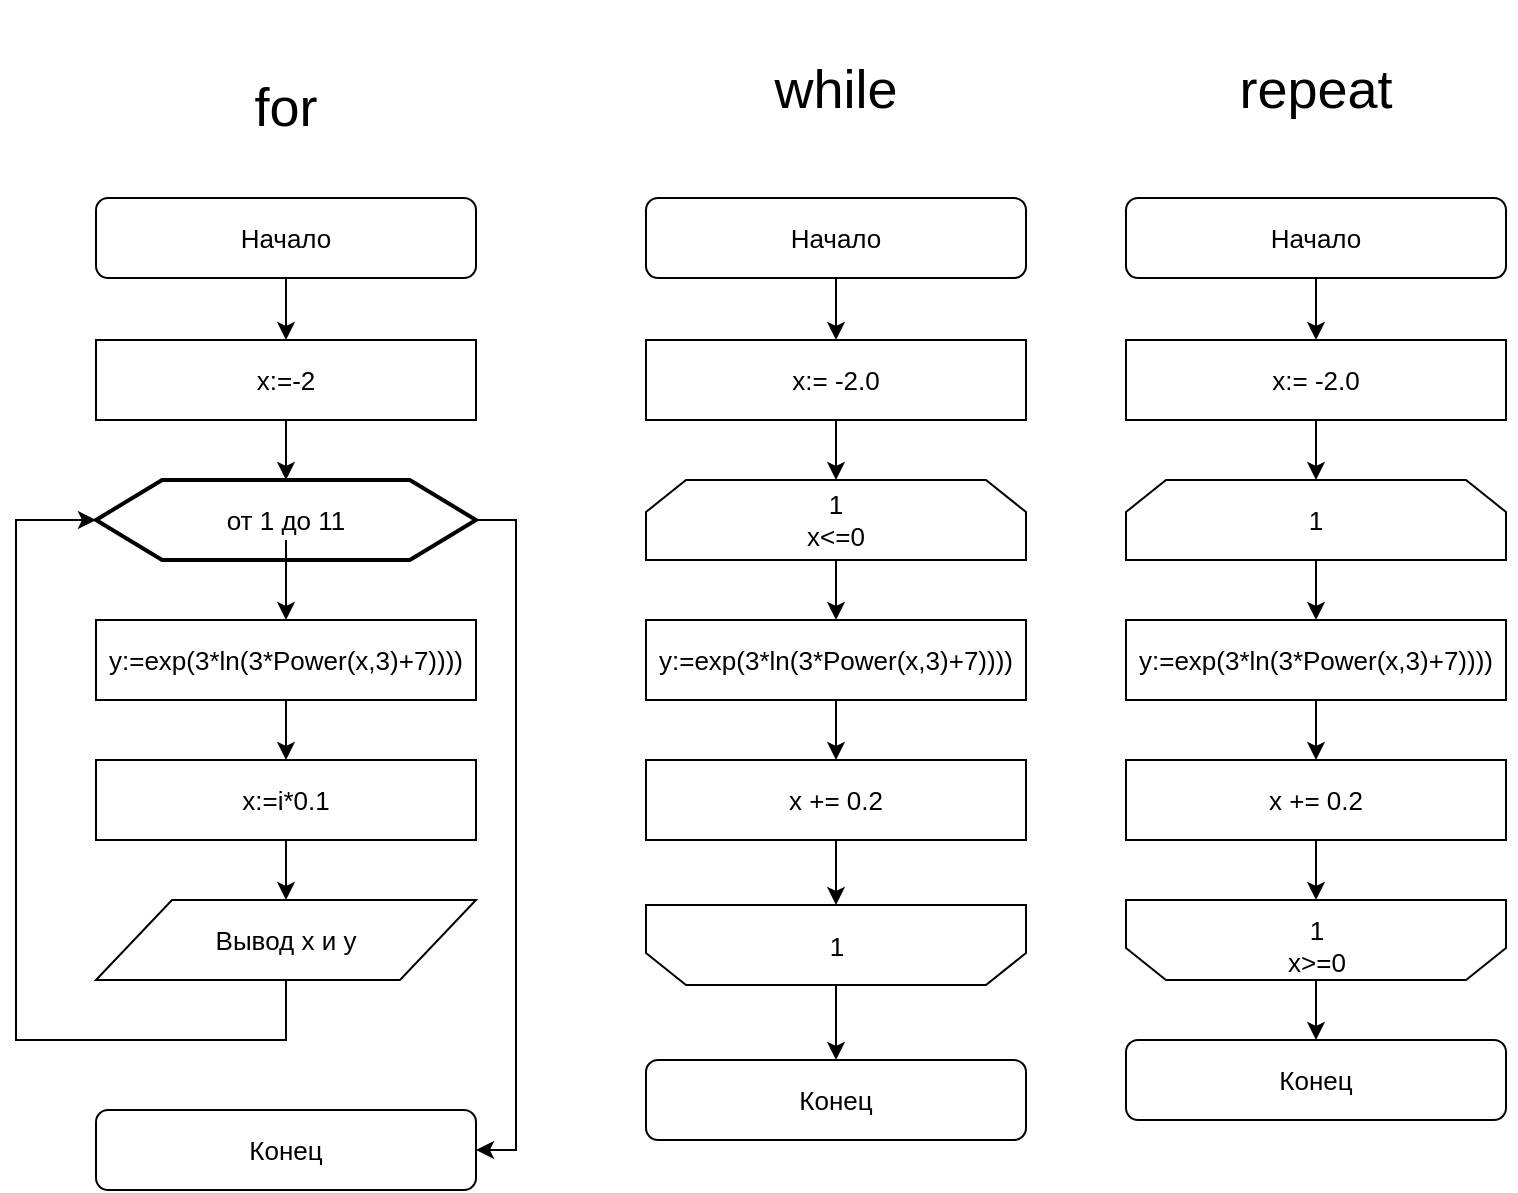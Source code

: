 <mxfile version="12.1.0" type="device" pages="1"><diagram id="qWhuXetcK4zsPXRKY9g0" name="Page-1"><mxGraphModel dx="1117" dy="999" grid="1" gridSize="10" guides="1" tooltips="1" connect="1" arrows="1" fold="1" page="1" pageScale="1" pageWidth="826" pageHeight="1169" math="0" shadow="0"><root><mxCell id="0"/><mxCell id="1" parent="0"/><mxCell id="LSuKrr_MZwB3tdXRj8S3-1" value="for" style="text;html=1;strokeColor=none;fillColor=none;align=center;verticalAlign=middle;whiteSpace=wrap;rounded=0;fontSize=27;" parent="1" vertex="1"><mxGeometry x="85" y="29" width="200" height="90" as="geometry"/></mxCell><mxCell id="8i-4VZeRsOZqzJ0JEGXs-3" style="edgeStyle=orthogonalEdgeStyle;rounded=0;orthogonalLoop=1;jettySize=auto;html=1;entryX=1;entryY=0.5;entryDx=0;entryDy=0;" edge="1" parent="1" source="LSuKrr_MZwB3tdXRj8S3-3" target="LSuKrr_MZwB3tdXRj8S3-9"><mxGeometry relative="1" as="geometry"><Array as="points"><mxPoint x="300" y="280"/><mxPoint x="300" y="595"/></Array></mxGeometry></mxCell><mxCell id="LSuKrr_MZwB3tdXRj8S3-3" value="" style="verticalLabelPosition=bottom;verticalAlign=top;html=1;strokeWidth=2;shape=hexagon;perimeter=hexagonPerimeter2;arcSize=6;size=0.174;" parent="1" vertex="1"><mxGeometry x="90" y="260" width="190" height="40" as="geometry"/></mxCell><mxCell id="8i-4VZeRsOZqzJ0JEGXs-4" style="edgeStyle=orthogonalEdgeStyle;rounded=0;orthogonalLoop=1;jettySize=auto;html=1;" edge="1" parent="1" source="LSuKrr_MZwB3tdXRj8S3-4" target="LSuKrr_MZwB3tdXRj8S3-12"><mxGeometry relative="1" as="geometry"/></mxCell><mxCell id="LSuKrr_MZwB3tdXRj8S3-4" value="&amp;nbsp;от 1 до 11&amp;nbsp;" style="text;html=1;strokeColor=none;fillColor=none;align=center;verticalAlign=middle;whiteSpace=wrap;rounded=0;fontSize=13;" parent="1" vertex="1"><mxGeometry x="130" y="270" width="110" height="20" as="geometry"/></mxCell><mxCell id="LSuKrr_MZwB3tdXRj8S3-9" value="Конец" style="rounded=1;whiteSpace=wrap;html=1;fontSize=13;" parent="1" vertex="1"><mxGeometry x="90" y="575" width="190" height="40" as="geometry"/></mxCell><mxCell id="8i-4VZeRsOZqzJ0JEGXs-5" style="edgeStyle=orthogonalEdgeStyle;rounded=0;orthogonalLoop=1;jettySize=auto;html=1;" edge="1" parent="1" source="LSuKrr_MZwB3tdXRj8S3-12" target="LSuKrr_MZwB3tdXRj8S3-20"><mxGeometry relative="1" as="geometry"/></mxCell><mxCell id="LSuKrr_MZwB3tdXRj8S3-12" value="y:=exp(3*ln(3*Power(x,3)+7))))" style="rounded=0;whiteSpace=wrap;html=1;fontSize=13;" parent="1" vertex="1"><mxGeometry x="90" y="330" width="190" height="40" as="geometry"/></mxCell><mxCell id="LSuKrr_MZwB3tdXRj8S3-18" style="edgeStyle=orthogonalEdgeStyle;rounded=0;orthogonalLoop=1;jettySize=auto;html=1;fontSize=13;entryX=0.5;entryY=0;entryDx=0;entryDy=0;" parent="1" source="8i-4VZeRsOZqzJ0JEGXs-1" target="LSuKrr_MZwB3tdXRj8S3-3" edge="1"><mxGeometry relative="1" as="geometry"><mxPoint x="191" y="211" as="targetPoint"/></mxGeometry></mxCell><mxCell id="LSuKrr_MZwB3tdXRj8S3-17" value="Начало" style="rounded=1;whiteSpace=wrap;html=1;fontSize=13;" parent="1" vertex="1"><mxGeometry x="90" y="119" width="190" height="40" as="geometry"/></mxCell><mxCell id="LSuKrr_MZwB3tdXRj8S3-23" style="edgeStyle=orthogonalEdgeStyle;rounded=0;orthogonalLoop=1;jettySize=auto;html=1;fontSize=13;entryX=0;entryY=0.5;entryDx=0;entryDy=0;" parent="1" source="LSuKrr_MZwB3tdXRj8S3-19" edge="1" target="LSuKrr_MZwB3tdXRj8S3-3"><mxGeometry relative="1" as="geometry"><mxPoint x="90" y="230" as="targetPoint"/><Array as="points"><mxPoint x="185" y="540"/><mxPoint x="50" y="540"/><mxPoint x="50" y="280"/></Array></mxGeometry></mxCell><mxCell id="LSuKrr_MZwB3tdXRj8S3-19" value="Вывод x и y" style="shape=parallelogram;perimeter=parallelogramPerimeter;whiteSpace=wrap;html=1;fontSize=13;" parent="1" vertex="1"><mxGeometry x="90" y="470" width="190" height="40" as="geometry"/></mxCell><mxCell id="8i-4VZeRsOZqzJ0JEGXs-6" style="edgeStyle=orthogonalEdgeStyle;rounded=0;orthogonalLoop=1;jettySize=auto;html=1;" edge="1" parent="1" source="LSuKrr_MZwB3tdXRj8S3-20" target="LSuKrr_MZwB3tdXRj8S3-19"><mxGeometry relative="1" as="geometry"/></mxCell><mxCell id="LSuKrr_MZwB3tdXRj8S3-20" value="x:=i*0.1" style="rounded=0;whiteSpace=wrap;html=1;fontSize=13;" parent="1" vertex="1"><mxGeometry x="90" y="400" width="190" height="40" as="geometry"/></mxCell><mxCell id="LSuKrr_MZwB3tdXRj8S3-36" style="edgeStyle=orthogonalEdgeStyle;rounded=0;orthogonalLoop=1;jettySize=auto;html=1;fontSize=13;" parent="1" source="LSuKrr_MZwB3tdXRj8S3-25" target="LSuKrr_MZwB3tdXRj8S3-35" edge="1"><mxGeometry relative="1" as="geometry"/></mxCell><mxCell id="LSuKrr_MZwB3tdXRj8S3-25" value="1&lt;br&gt;x&amp;lt;=0" style="shape=loopLimit;whiteSpace=wrap;html=1;fontSize=13;" parent="1" vertex="1"><mxGeometry x="365" y="260" width="190" height="40" as="geometry"/></mxCell><mxCell id="LSuKrr_MZwB3tdXRj8S3-28" style="edgeStyle=orthogonalEdgeStyle;rounded=0;orthogonalLoop=1;jettySize=auto;html=1;fontSize=13;entryX=0.5;entryY=0;entryDx=0;entryDy=0;" parent="1" source="LSuKrr_MZwB3tdXRj8S3-27" target="LSuKrr_MZwB3tdXRj8S3-30" edge="1"><mxGeometry relative="1" as="geometry"><mxPoint x="460" y="200" as="targetPoint"/></mxGeometry></mxCell><mxCell id="LSuKrr_MZwB3tdXRj8S3-27" value="&lt;font style=&quot;font-size: 13px;&quot;&gt;Начало&lt;/font&gt;" style="rounded=1;whiteSpace=wrap;html=1;fontSize=13;" parent="1" vertex="1"><mxGeometry x="365" y="119" width="190" height="40" as="geometry"/></mxCell><mxCell id="LSuKrr_MZwB3tdXRj8S3-39" style="edgeStyle=orthogonalEdgeStyle;rounded=0;orthogonalLoop=1;jettySize=auto;html=1;fontSize=13;" parent="1" source="LSuKrr_MZwB3tdXRj8S3-29" target="LSuKrr_MZwB3tdXRj8S3-38" edge="1"><mxGeometry relative="1" as="geometry"/></mxCell><mxCell id="LSuKrr_MZwB3tdXRj8S3-29" value="" style="shape=loopLimit;fontSize=13;rotation=-180;labelBorderColor=none;labelBackgroundColor=none;verticalAlign=middle;horizontal=1;" parent="1" vertex="1"><mxGeometry x="365" y="472.5" width="190" height="40" as="geometry"/></mxCell><mxCell id="LSuKrr_MZwB3tdXRj8S3-32" style="edgeStyle=orthogonalEdgeStyle;rounded=0;orthogonalLoop=1;jettySize=auto;html=1;fontSize=13;" parent="1" source="LSuKrr_MZwB3tdXRj8S3-30" target="LSuKrr_MZwB3tdXRj8S3-25" edge="1"><mxGeometry relative="1" as="geometry"/></mxCell><mxCell id="LSuKrr_MZwB3tdXRj8S3-30" value="x:= -2.0" style="rounded=0;whiteSpace=wrap;html=1;fontSize=13;" parent="1" vertex="1"><mxGeometry x="365" y="190" width="190" height="40" as="geometry"/></mxCell><mxCell id="LSuKrr_MZwB3tdXRj8S3-34" style="edgeStyle=orthogonalEdgeStyle;rounded=0;orthogonalLoop=1;jettySize=auto;html=1;fontSize=13;" parent="1" source="LSuKrr_MZwB3tdXRj8S3-33" target="LSuKrr_MZwB3tdXRj8S3-29" edge="1"><mxGeometry relative="1" as="geometry"/></mxCell><mxCell id="LSuKrr_MZwB3tdXRj8S3-33" value="x += 0.2" style="rounded=0;whiteSpace=wrap;html=1;fontSize=13;" parent="1" vertex="1"><mxGeometry x="365" y="400" width="190" height="40" as="geometry"/></mxCell><mxCell id="LSuKrr_MZwB3tdXRj8S3-37" style="edgeStyle=orthogonalEdgeStyle;rounded=0;orthogonalLoop=1;jettySize=auto;html=1;fontSize=13;" parent="1" source="LSuKrr_MZwB3tdXRj8S3-35" target="LSuKrr_MZwB3tdXRj8S3-33" edge="1"><mxGeometry relative="1" as="geometry"/></mxCell><mxCell id="LSuKrr_MZwB3tdXRj8S3-35" value="y:=exp(3*ln(3*Power(x,3)+7))))" style="rounded=0;whiteSpace=wrap;html=1;fontSize=13;" parent="1" vertex="1"><mxGeometry x="365" y="330" width="190" height="40" as="geometry"/></mxCell><mxCell id="LSuKrr_MZwB3tdXRj8S3-38" value="Конец" style="rounded=1;whiteSpace=wrap;html=1;fontSize=13;" parent="1" vertex="1"><mxGeometry x="365" y="550" width="190" height="40" as="geometry"/></mxCell><mxCell id="LSuKrr_MZwB3tdXRj8S3-40" style="edgeStyle=orthogonalEdgeStyle;rounded=0;orthogonalLoop=1;jettySize=auto;html=1;fontSize=13;" parent="1" source="LSuKrr_MZwB3tdXRj8S3-41" target="LSuKrr_MZwB3tdXRj8S3-51" edge="1"><mxGeometry relative="1" as="geometry"/></mxCell><mxCell id="LSuKrr_MZwB3tdXRj8S3-41" value="1" style="shape=loopLimit;whiteSpace=wrap;html=1;fontSize=13;" parent="1" vertex="1"><mxGeometry x="605" y="260" width="190" height="40" as="geometry"/></mxCell><mxCell id="LSuKrr_MZwB3tdXRj8S3-42" style="edgeStyle=orthogonalEdgeStyle;rounded=0;orthogonalLoop=1;jettySize=auto;html=1;fontSize=13;entryX=0.5;entryY=0;entryDx=0;entryDy=0;" parent="1" source="LSuKrr_MZwB3tdXRj8S3-43" target="LSuKrr_MZwB3tdXRj8S3-47" edge="1"><mxGeometry relative="1" as="geometry"><mxPoint x="700" y="200" as="targetPoint"/></mxGeometry></mxCell><mxCell id="LSuKrr_MZwB3tdXRj8S3-43" value="&lt;font style=&quot;font-size: 13px;&quot;&gt;Начало&lt;/font&gt;" style="rounded=1;whiteSpace=wrap;html=1;fontSize=13;" parent="1" vertex="1"><mxGeometry x="605" y="119" width="190" height="40" as="geometry"/></mxCell><mxCell id="LSuKrr_MZwB3tdXRj8S3-44" style="edgeStyle=orthogonalEdgeStyle;rounded=0;orthogonalLoop=1;jettySize=auto;html=1;fontSize=13;" parent="1" source="LSuKrr_MZwB3tdXRj8S3-45" target="LSuKrr_MZwB3tdXRj8S3-52" edge="1"><mxGeometry relative="1" as="geometry"/></mxCell><mxCell id="LSuKrr_MZwB3tdXRj8S3-45" value="" style="shape=loopLimit;whiteSpace=wrap;html=1;fontSize=13;rotation=-180;" parent="1" vertex="1"><mxGeometry x="605" y="470" width="190" height="40" as="geometry"/></mxCell><mxCell id="LSuKrr_MZwB3tdXRj8S3-46" style="edgeStyle=orthogonalEdgeStyle;rounded=0;orthogonalLoop=1;jettySize=auto;html=1;fontSize=13;" parent="1" source="LSuKrr_MZwB3tdXRj8S3-47" target="LSuKrr_MZwB3tdXRj8S3-41" edge="1"><mxGeometry relative="1" as="geometry"/></mxCell><mxCell id="LSuKrr_MZwB3tdXRj8S3-47" value="x:= -2.0" style="rounded=0;whiteSpace=wrap;html=1;fontSize=13;" parent="1" vertex="1"><mxGeometry x="605" y="190" width="190" height="40" as="geometry"/></mxCell><mxCell id="LSuKrr_MZwB3tdXRj8S3-48" style="edgeStyle=orthogonalEdgeStyle;rounded=0;orthogonalLoop=1;jettySize=auto;html=1;fontSize=13;" parent="1" source="LSuKrr_MZwB3tdXRj8S3-49" target="LSuKrr_MZwB3tdXRj8S3-45" edge="1"><mxGeometry relative="1" as="geometry"/></mxCell><mxCell id="LSuKrr_MZwB3tdXRj8S3-49" value="x += 0.2" style="rounded=0;whiteSpace=wrap;html=1;fontSize=13;" parent="1" vertex="1"><mxGeometry x="605" y="400" width="190" height="40" as="geometry"/></mxCell><mxCell id="LSuKrr_MZwB3tdXRj8S3-50" style="edgeStyle=orthogonalEdgeStyle;rounded=0;orthogonalLoop=1;jettySize=auto;html=1;fontSize=13;" parent="1" source="LSuKrr_MZwB3tdXRj8S3-51" target="LSuKrr_MZwB3tdXRj8S3-49" edge="1"><mxGeometry relative="1" as="geometry"/></mxCell><mxCell id="LSuKrr_MZwB3tdXRj8S3-51" value="y:=exp(3*ln(3*Power(x,3)+7))))" style="rounded=0;whiteSpace=wrap;html=1;fontSize=13;" parent="1" vertex="1"><mxGeometry x="605" y="330" width="190" height="40" as="geometry"/></mxCell><mxCell id="LSuKrr_MZwB3tdXRj8S3-52" value="Конец" style="rounded=1;whiteSpace=wrap;html=1;fontSize=13;" parent="1" vertex="1"><mxGeometry x="605" y="540" width="190" height="40" as="geometry"/></mxCell><mxCell id="LSuKrr_MZwB3tdXRj8S3-53" value="while" style="text;html=1;strokeColor=none;fillColor=none;align=center;verticalAlign=middle;whiteSpace=wrap;rounded=0;fontSize=27;" parent="1" vertex="1"><mxGeometry x="360" y="20" width="200" height="90" as="geometry"/></mxCell><mxCell id="LSuKrr_MZwB3tdXRj8S3-54" value="repeat" style="text;html=1;strokeColor=none;fillColor=none;align=center;verticalAlign=middle;whiteSpace=wrap;rounded=0;fontSize=27;" parent="1" vertex="1"><mxGeometry x="600" y="20" width="200" height="90" as="geometry"/></mxCell><mxCell id="LSuKrr_MZwB3tdXRj8S3-55" value="1&lt;br&gt;x&amp;gt;=0&lt;br&gt;" style="text;html=1;resizable=0;points=[];autosize=1;align=center;verticalAlign=top;spacingTop=-4;fontSize=13;" parent="1" vertex="1"><mxGeometry x="680" y="475" width="40" height="30" as="geometry"/></mxCell><mxCell id="LSuKrr_MZwB3tdXRj8S3-56" value="1" style="text;html=1;resizable=0;points=[];autosize=1;align=center;verticalAlign=top;spacingTop=-4;fontSize=13;" parent="1" vertex="1"><mxGeometry x="450" y="482.5" width="20" height="20" as="geometry"/></mxCell><mxCell id="8i-4VZeRsOZqzJ0JEGXs-1" value="x:=-2" style="rounded=0;whiteSpace=wrap;html=1;fontSize=13;" vertex="1" parent="1"><mxGeometry x="90" y="190" width="190" height="40" as="geometry"/></mxCell><mxCell id="8i-4VZeRsOZqzJ0JEGXs-2" style="edgeStyle=orthogonalEdgeStyle;rounded=0;orthogonalLoop=1;jettySize=auto;html=1;fontSize=13;entryX=0.5;entryY=0;entryDx=0;entryDy=0;" edge="1" parent="1" source="LSuKrr_MZwB3tdXRj8S3-17" target="8i-4VZeRsOZqzJ0JEGXs-1"><mxGeometry relative="1" as="geometry"><mxPoint x="190" y="280" as="targetPoint"/><mxPoint x="185" y="159" as="sourcePoint"/></mxGeometry></mxCell></root></mxGraphModel></diagram></mxfile>